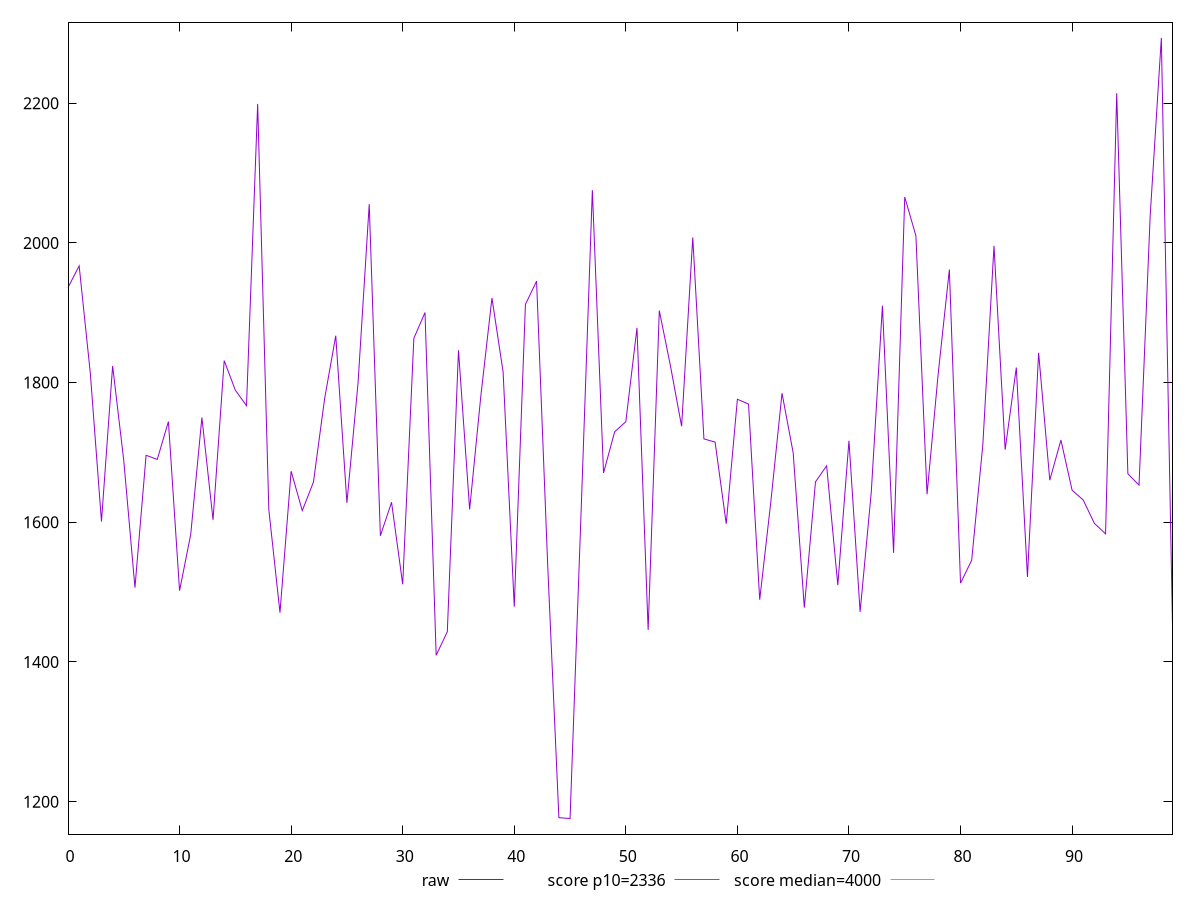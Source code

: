 reset

$raw <<EOF
0 1935.9835
1 1967.1205
2 1813.1704999999997
3 1601.144
4 1823.7759999999998
5 1688.1119999999999
6 1506.4620000000002
7 1695.8775
8 1689.9945
9 1744.128
10 1502.0369999999998
11 1582.6050000000002
12 1749.9340000000002
13 1603.554
14 1831.4629999999997
15 1789.0100000000002
16 1766.9679999999998
17 2198.955
18 1618.1130000000003
19 1470.579
20 1673.0965
21 1616.709
22 1657.5235000000002
23 1776.8850000000002
24 1867.0625
25 1627.846
26 1800.0569999999998
27 2055.4130000000005
28 1580.655
29 1628.655
30 1511.1929999999998
31 1863.3924999999997
32 1900.3089999999997
33 1409.5880000000002
34 1443.2779999999998
35 1846.345
36 1618.3605000000002
37 1780.2085
38 1921.0475000000001
39 1815.1235
40 1479.219
41 1911.8529999999998
42 1945.2440000000001
43 1537.2060000000001
44 1177.08
45 1175.8739999999998
46 1619.0640000000003
47 2075.4725
48 1670.6460000000002
49 1729.6050000000002
50 1743.9935000000005
51 1878.395
52 1445.8740000000003
53 1903.07
54 1823.89
55 1737.4095000000002
56 2007.723
57 1719.372
58 1714.805
59 1597.862
60 1776.076
61 1769.1750000000002
62 1489.122
63 1629.7355000000002
64 1784.7424999999998
65 1699.395
66 1477.8359999999998
67 1657.8839999999998
68 1680.8775
69 1510.035
70 1716.702
71 1471.758
72 1643.073
73 1910.0525000000002
74 1556.253
75 2065.6215
76 2010.2809999999997
77 1640.152
78 1812.8925
79 1961.799
80 1512.879
81 1545.6180000000004
82 1711.0790000000002
83 1995.732
84 1703.8939999999998
85 1821.466
86 1521.666
87 1842.6300000000003
88 1660.2869999999998
89 1717.677
90 1645.905
91 1631.844
92 1598.394
93 1583.49
94 2214.277
95 1669.4365000000003
96 1653.248
97 2038.94
98 2293.4525000000003
99 1452.408
EOF

set key outside below
set xrange [0:99]
set yrange [1153.5224299999998:2315.80407]
set trange [1153.5224299999998:2315.80407]
set terminal svg size 640, 500 enhanced background rgb 'white'
set output "reports/report_00027_2021-02-24T12-40-31.850Z/first-contentful-paint/samples/agenda/raw/values.svg"

plot $raw title "raw" with line, \
     2336 title "score p10=2336", \
     4000 title "score median=4000"

reset
